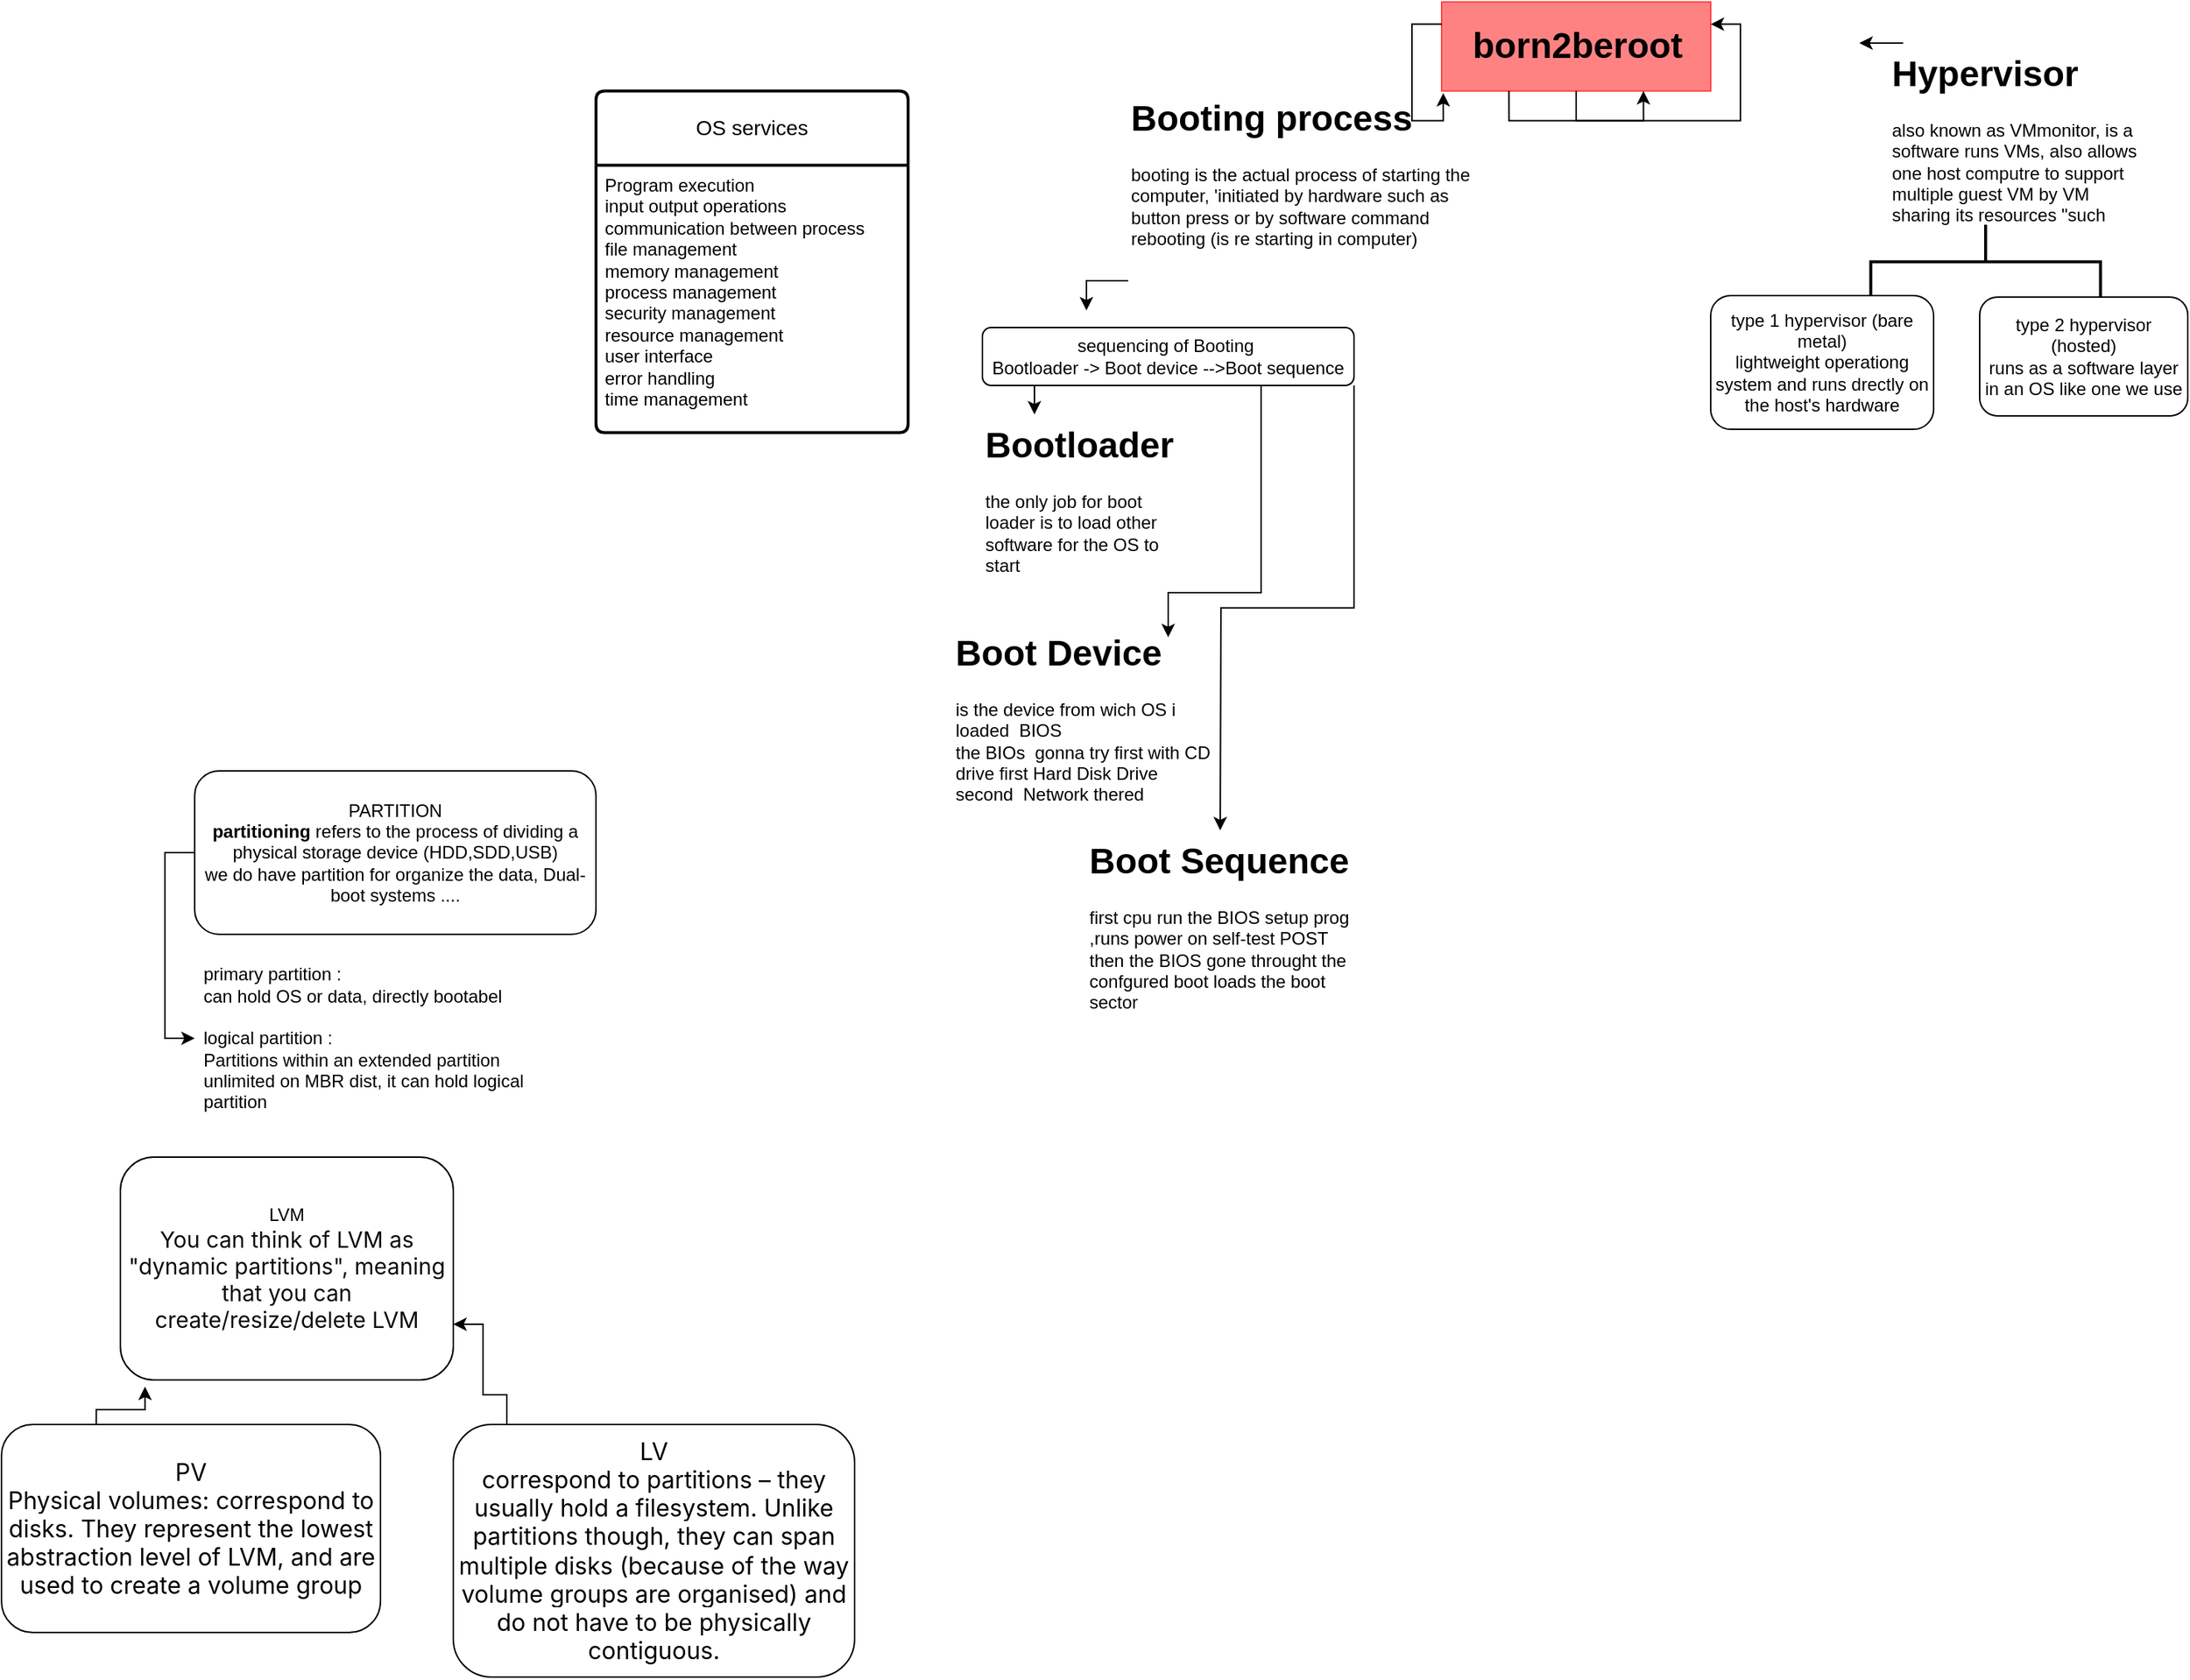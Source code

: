 <mxfile version="24.9.0">
  <diagram name="Page-1" id="ymozDGJ-2i05Y7NjnhMk">
    <mxGraphModel dx="2425" dy="1253" grid="1" gridSize="10" guides="1" tooltips="1" connect="1" arrows="1" fold="1" page="1" pageScale="1" pageWidth="827" pageHeight="1169" math="0" shadow="0">
      <root>
        <mxCell id="0" />
        <mxCell id="1" parent="0" />
        <mxCell id="IWxX4TDbYC2414TjXPea-5" value="born2beroot" style="text;strokeColor=#FF4242;fillColor=#FF8282;html=1;fontSize=24;fontStyle=1;verticalAlign=middle;align=center;" vertex="1" parent="1">
          <mxGeometry x="319" y="12.28" width="181" height="60" as="geometry" />
        </mxCell>
        <mxCell id="IWxX4TDbYC2414TjXPea-16" style="edgeStyle=orthogonalEdgeStyle;rounded=0;orthogonalLoop=1;jettySize=auto;html=1;exitX=0.056;exitY=0;exitDx=0;exitDy=0;exitPerimeter=0;" edge="1" parent="1" source="IWxX4TDbYC2414TjXPea-7">
          <mxGeometry relative="1" as="geometry">
            <mxPoint x="600" y="40" as="targetPoint" />
          </mxGeometry>
        </mxCell>
        <mxCell id="IWxX4TDbYC2414TjXPea-7" value="&lt;h1 style=&quot;margin-top: 0px;&quot;&gt;Hypervisor&lt;br&gt;&lt;/h1&gt;&lt;div&gt;also known as VMmonitor, is a software runs VMs, also allows one host computre to support multiple guest VM by VM sharing its resources &quot;such memory and processig&quot;&lt;/div&gt;" style="text;html=1;whiteSpace=wrap;overflow=hidden;rounded=0;shadow=1;" vertex="1" parent="1">
          <mxGeometry x="620" y="40" width="170" height="120" as="geometry" />
        </mxCell>
        <mxCell id="IWxX4TDbYC2414TjXPea-13" value="" style="strokeWidth=2;html=1;shape=mxgraph.flowchart.annotation_2;align=left;labelPosition=right;pointerEvents=1;rotation=90;" vertex="1" parent="1">
          <mxGeometry x="660" y="110" width="50" height="154.56" as="geometry" />
        </mxCell>
        <mxCell id="IWxX4TDbYC2414TjXPea-14" value="type 1 hypervisor (bare metal)&lt;div&gt;lightweight operationg system and runs drectly on the host&#39;s hardware&lt;/div&gt;" style="rounded=1;whiteSpace=wrap;html=1;" vertex="1" parent="1">
          <mxGeometry x="500" y="210" width="150" height="90" as="geometry" />
        </mxCell>
        <mxCell id="IWxX4TDbYC2414TjXPea-15" value="type 2 hypervisor (hosted)&lt;div&gt;runs as a software layer in an OS like one we use&lt;/div&gt;" style="rounded=1;whiteSpace=wrap;html=1;" vertex="1" parent="1">
          <mxGeometry x="681" y="211" width="140" height="80" as="geometry" />
        </mxCell>
        <mxCell id="IWxX4TDbYC2414TjXPea-29" style="edgeStyle=orthogonalEdgeStyle;rounded=0;orthogonalLoop=1;jettySize=auto;html=1;exitX=0;exitY=1;exitDx=0;exitDy=0;" edge="1" parent="1" source="IWxX4TDbYC2414TjXPea-18">
          <mxGeometry relative="1" as="geometry">
            <mxPoint x="80" y="220" as="targetPoint" />
          </mxGeometry>
        </mxCell>
        <mxCell id="IWxX4TDbYC2414TjXPea-18" value="&lt;h1 style=&quot;margin-top: 0px;&quot;&gt;Booting process&lt;/h1&gt;&lt;div&gt;booting is the actual process of starting the computer, &#39;initiated by hardware such as button press or by software command&lt;/div&gt;&lt;div&gt;rebooting (is re starting in computer)&lt;/div&gt;" style="text;html=1;whiteSpace=wrap;overflow=hidden;rounded=0;" vertex="1" parent="1">
          <mxGeometry x="108" y="70" width="231" height="130" as="geometry" />
        </mxCell>
        <mxCell id="IWxX4TDbYC2414TjXPea-23" style="edgeStyle=orthogonalEdgeStyle;rounded=0;orthogonalLoop=1;jettySize=auto;html=1;exitX=0.25;exitY=1;exitDx=0;exitDy=0;entryX=0.25;entryY=0;entryDx=0;entryDy=0;" edge="1" parent="1" source="IWxX4TDbYC2414TjXPea-20" target="IWxX4TDbYC2414TjXPea-22">
          <mxGeometry relative="1" as="geometry" />
        </mxCell>
        <mxCell id="IWxX4TDbYC2414TjXPea-24" style="edgeStyle=orthogonalEdgeStyle;rounded=0;orthogonalLoop=1;jettySize=auto;html=1;exitX=0.75;exitY=1;exitDx=0;exitDy=0;" edge="1" parent="1" source="IWxX4TDbYC2414TjXPea-20">
          <mxGeometry relative="1" as="geometry">
            <mxPoint x="135" y="440" as="targetPoint" />
            <Array as="points">
              <mxPoint x="197" y="410" />
              <mxPoint x="135" y="410" />
            </Array>
          </mxGeometry>
        </mxCell>
        <mxCell id="IWxX4TDbYC2414TjXPea-26" style="edgeStyle=orthogonalEdgeStyle;rounded=0;orthogonalLoop=1;jettySize=auto;html=1;exitX=1;exitY=1;exitDx=0;exitDy=0;" edge="1" parent="1" source="IWxX4TDbYC2414TjXPea-20">
          <mxGeometry relative="1" as="geometry">
            <mxPoint x="170" y="570" as="targetPoint" />
          </mxGeometry>
        </mxCell>
        <mxCell id="IWxX4TDbYC2414TjXPea-20" value="sequencing of Booting&amp;nbsp;&lt;div&gt;Bootloader -&amp;gt; Boot device --&amp;gt;Boot sequence&lt;/div&gt;" style="rounded=1;whiteSpace=wrap;html=1;" vertex="1" parent="1">
          <mxGeometry x="10" y="231.5" width="250" height="39" as="geometry" />
        </mxCell>
        <mxCell id="IWxX4TDbYC2414TjXPea-22" value="&lt;h1 style=&quot;margin-top: 0px;&quot;&gt;Bootloader&lt;/h1&gt;&lt;div&gt;the only job for boot loader is to load other software for the OS to start&lt;/div&gt;" style="text;html=1;whiteSpace=wrap;overflow=hidden;rounded=0;" vertex="1" parent="1">
          <mxGeometry x="10" y="290" width="140" height="110" as="geometry" />
        </mxCell>
        <mxCell id="IWxX4TDbYC2414TjXPea-25" value="&lt;h1 style=&quot;margin-top: 0px;&quot;&gt;&lt;span style=&quot;background-color: initial;&quot;&gt;Boot Device&lt;/span&gt;&lt;br&gt;&lt;/h1&gt;&lt;div&gt;&lt;span style=&quot;background-color: initial;&quot;&gt;is the device from wich OS i loaded&amp;nbsp; BIOS&lt;/span&gt;&lt;/div&gt;&lt;div&gt;&lt;span style=&quot;background-color: initial;&quot;&gt;the BIOs&amp;nbsp; gonna try first with CD drive first Hard Disk Drive second&amp;nbsp; Network thered&lt;/span&gt;&lt;/div&gt;" style="text;html=1;whiteSpace=wrap;overflow=hidden;rounded=0;" vertex="1" parent="1">
          <mxGeometry x="-10" y="430" width="180" height="120" as="geometry" />
        </mxCell>
        <mxCell id="IWxX4TDbYC2414TjXPea-28" value="&lt;h1 style=&quot;margin-top: 0px;&quot;&gt;Boot Sequence&lt;/h1&gt;&lt;div&gt;first cpu run the BIOS setup prog&lt;/div&gt;&lt;div&gt;,runs power on self-test POST then the BIOS gone throught the confgured boot loads the boot sector&amp;nbsp;&lt;/div&gt;" style="text;html=1;whiteSpace=wrap;overflow=hidden;rounded=0;" vertex="1" parent="1">
          <mxGeometry x="80" y="570" width="180" height="120" as="geometry" />
        </mxCell>
        <mxCell id="IWxX4TDbYC2414TjXPea-36" value="OS services" style="swimlane;childLayout=stackLayout;horizontal=1;startSize=50;horizontalStack=0;rounded=1;fontSize=14;fontStyle=0;strokeWidth=2;resizeParent=0;resizeLast=1;shadow=0;dashed=0;align=center;arcSize=4;whiteSpace=wrap;html=1;" vertex="1" parent="1">
          <mxGeometry x="-250" y="72.28" width="210" height="230" as="geometry" />
        </mxCell>
        <mxCell id="IWxX4TDbYC2414TjXPea-37" value="Program execution&amp;nbsp;&lt;div&gt;input output operations&lt;/div&gt;&lt;div&gt;communication between process&lt;/div&gt;&lt;div&gt;file management&amp;nbsp;&lt;/div&gt;&lt;div&gt;memory management&lt;/div&gt;&lt;div&gt;process management&amp;nbsp;&lt;/div&gt;&lt;div&gt;security management&amp;nbsp;&lt;/div&gt;&lt;div&gt;resource management&lt;/div&gt;&lt;div&gt;user interface&lt;/div&gt;&lt;div&gt;error handling&lt;/div&gt;&lt;div&gt;time management&lt;/div&gt;" style="align=left;strokeColor=none;fillColor=none;spacingLeft=4;fontSize=12;verticalAlign=top;resizable=0;rotatable=0;part=1;html=1;" vertex="1" parent="IWxX4TDbYC2414TjXPea-36">
          <mxGeometry y="50" width="210" height="180" as="geometry" />
        </mxCell>
        <mxCell id="IWxX4TDbYC2414TjXPea-41" style="edgeStyle=orthogonalEdgeStyle;rounded=0;orthogonalLoop=1;jettySize=auto;html=1;exitX=0.5;exitY=1;exitDx=0;exitDy=0;entryX=1;entryY=0.25;entryDx=0;entryDy=0;" edge="1" parent="1" source="IWxX4TDbYC2414TjXPea-5" target="IWxX4TDbYC2414TjXPea-5">
          <mxGeometry relative="1" as="geometry" />
        </mxCell>
        <mxCell id="IWxX4TDbYC2414TjXPea-42" style="edgeStyle=orthogonalEdgeStyle;rounded=0;orthogonalLoop=1;jettySize=auto;html=1;exitX=0.25;exitY=1;exitDx=0;exitDy=0;entryX=0.75;entryY=1;entryDx=0;entryDy=0;" edge="1" parent="1" source="IWxX4TDbYC2414TjXPea-5" target="IWxX4TDbYC2414TjXPea-5">
          <mxGeometry relative="1" as="geometry" />
        </mxCell>
        <mxCell id="IWxX4TDbYC2414TjXPea-52" value="primary partition :&lt;div&gt;can hold OS or data, directly bootabel&lt;/div&gt;&lt;div&gt;&lt;br&gt;&lt;/div&gt;&lt;div&gt;logical partition :&lt;/div&gt;&lt;div&gt;Partitions within an extended partition&amp;nbsp;&lt;/div&gt;&lt;div&gt;unlimited on MBR dist, it can hold logical partition&lt;/div&gt;" style="text;strokeColor=none;fillColor=none;align=left;verticalAlign=middle;spacingLeft=4;spacingRight=4;overflow=hidden;points=[[0,0.5],[1,0.5]];portConstraint=eastwest;rotatable=0;whiteSpace=wrap;html=1;" vertex="1" parent="1">
          <mxGeometry x="-520" y="650" width="270" height="120" as="geometry" />
        </mxCell>
        <mxCell id="IWxX4TDbYC2414TjXPea-55" style="edgeStyle=orthogonalEdgeStyle;rounded=0;orthogonalLoop=1;jettySize=auto;html=1;exitX=0;exitY=0.5;exitDx=0;exitDy=0;entryX=0;entryY=0.5;entryDx=0;entryDy=0;" edge="1" parent="1" source="IWxX4TDbYC2414TjXPea-53" target="IWxX4TDbYC2414TjXPea-52">
          <mxGeometry relative="1" as="geometry" />
        </mxCell>
        <mxCell id="IWxX4TDbYC2414TjXPea-53" value="&lt;div&gt;PARTITION&lt;/div&gt;&lt;div&gt;&lt;strong&gt;partitioning&lt;/strong&gt;&amp;nbsp;refers to the process of dividing a physical storage device (HDD,SDD,USB)&lt;br&gt;&lt;/div&gt;&lt;div&gt;we do have partition for organize the data, Dual-boot systems ....&lt;/div&gt;" style="rounded=1;whiteSpace=wrap;html=1;" vertex="1" parent="1">
          <mxGeometry x="-520" y="530" width="270" height="110" as="geometry" />
        </mxCell>
        <mxCell id="IWxX4TDbYC2414TjXPea-56" value="&lt;div&gt;LVM&lt;/div&gt;&lt;div&gt;&lt;span style=&quot;color: rgb(12, 13, 14); font-family: -apple-system, &amp;quot;system-ui&amp;quot;, &amp;quot;Segoe UI Adjusted&amp;quot;, &amp;quot;Segoe UI&amp;quot;, &amp;quot;Liberation Sans&amp;quot;, sans-serif; font-size: 15px; text-align: left; background-color: rgb(255, 255, 255);&quot;&gt;You can think of LVM as &quot;dynamic partitions&quot;, meaning that you can create/resize/delete LVM&lt;/span&gt;&lt;br&gt;&lt;/div&gt;" style="rounded=1;whiteSpace=wrap;html=1;" vertex="1" parent="1">
          <mxGeometry x="-570" y="790" width="224" height="150" as="geometry" />
        </mxCell>
        <mxCell id="IWxX4TDbYC2414TjXPea-60" value="&lt;div&gt;&lt;span style=&quot;font-family: &amp;quot;Ubuntu variable&amp;quot;, Ubuntu, -apple-system, &amp;quot;Segoe UI&amp;quot;, Roboto, Oxygen, Cantarell, &amp;quot;Fira Sans&amp;quot;, &amp;quot;Droid Sans&amp;quot;, &amp;quot;Helvetica Neue&amp;quot;, sans-serif; font-size: 16px; text-align: left; white-space: pretty; background-color: rgb(255, 255, 255); box-sizing: inherit;&quot;&gt;PV&lt;/span&gt;&lt;/div&gt;&lt;span style=&quot;font-family: &amp;quot;Ubuntu variable&amp;quot;, Ubuntu, -apple-system, &amp;quot;Segoe UI&amp;quot;, Roboto, Oxygen, Cantarell, &amp;quot;Fira Sans&amp;quot;, &amp;quot;Droid Sans&amp;quot;, &amp;quot;Helvetica Neue&amp;quot;, sans-serif; font-size: 16px; text-align: left; white-space: pretty; background-color: rgb(255, 255, 255); box-sizing: inherit;&quot;&gt;Physical volumes&lt;/span&gt;&lt;span style=&quot;font-family: &amp;quot;Ubuntu variable&amp;quot;, Ubuntu, -apple-system, &amp;quot;Segoe UI&amp;quot;, Roboto, Oxygen, Cantarell, &amp;quot;Fira Sans&amp;quot;, &amp;quot;Droid Sans&amp;quot;, &amp;quot;Helvetica Neue&amp;quot;, sans-serif; font-size: 16px; text-align: left; white-space: pretty; background-color: rgb(255, 255, 255);&quot;&gt;: correspond to disks. They represent the lowest abstraction level of LVM, and are used to create a volume group&lt;/span&gt;" style="rounded=1;whiteSpace=wrap;html=1;" vertex="1" parent="1">
          <mxGeometry x="-650" y="970" width="255" height="140" as="geometry" />
        </mxCell>
        <mxCell id="IWxX4TDbYC2414TjXPea-61" style="edgeStyle=orthogonalEdgeStyle;rounded=0;orthogonalLoop=1;jettySize=auto;html=1;exitX=0.25;exitY=0;exitDx=0;exitDy=0;entryX=0.074;entryY=1.03;entryDx=0;entryDy=0;entryPerimeter=0;" edge="1" parent="1" source="IWxX4TDbYC2414TjXPea-60" target="IWxX4TDbYC2414TjXPea-56">
          <mxGeometry relative="1" as="geometry">
            <Array as="points">
              <mxPoint x="-586" y="960" />
              <mxPoint x="-553" y="960" />
            </Array>
          </mxGeometry>
        </mxCell>
        <mxCell id="IWxX4TDbYC2414TjXPea-65" style="edgeStyle=orthogonalEdgeStyle;rounded=0;orthogonalLoop=1;jettySize=auto;html=1;exitX=0.25;exitY=0;exitDx=0;exitDy=0;entryX=1;entryY=0.75;entryDx=0;entryDy=0;" edge="1" parent="1" source="IWxX4TDbYC2414TjXPea-62" target="IWxX4TDbYC2414TjXPea-56">
          <mxGeometry relative="1" as="geometry">
            <Array as="points">
              <mxPoint x="-310" y="970" />
              <mxPoint x="-310" y="950" />
              <mxPoint x="-326" y="950" />
              <mxPoint x="-326" y="903" />
            </Array>
          </mxGeometry>
        </mxCell>
        <mxCell id="IWxX4TDbYC2414TjXPea-62" value="&lt;div&gt;&lt;span style=&quot;font-family: &amp;quot;Ubuntu variable&amp;quot;, Ubuntu, -apple-system, &amp;quot;Segoe UI&amp;quot;, Roboto, Oxygen, Cantarell, &amp;quot;Fira Sans&amp;quot;, &amp;quot;Droid Sans&amp;quot;, &amp;quot;Helvetica Neue&amp;quot;, sans-serif; font-size: 16px; text-align: left; white-space: pretty; background-color: rgb(255, 255, 255);&quot;&gt;LV&lt;/span&gt;&lt;/div&gt;&lt;span style=&quot;font-family: &amp;quot;Ubuntu variable&amp;quot;, Ubuntu, -apple-system, &amp;quot;Segoe UI&amp;quot;, Roboto, Oxygen, Cantarell, &amp;quot;Fira Sans&amp;quot;, &amp;quot;Droid Sans&amp;quot;, &amp;quot;Helvetica Neue&amp;quot;, sans-serif; font-size: 16px; text-align: left; white-space: pretty; background-color: rgb(255, 255, 255);&quot;&gt;correspond to partitions – they usually hold a filesystem. Unlike partitions though, they can span multiple disks (because of the way volume groups are organised) and do not have to be physically contiguous.&lt;/span&gt;" style="rounded=1;whiteSpace=wrap;html=1;" vertex="1" parent="1">
          <mxGeometry x="-346" y="970" width="270" height="170" as="geometry" />
        </mxCell>
        <mxCell id="IWxX4TDbYC2414TjXPea-66" style="edgeStyle=orthogonalEdgeStyle;rounded=0;orthogonalLoop=1;jettySize=auto;html=1;exitX=0;exitY=0.25;exitDx=0;exitDy=0;entryX=0.918;entryY=0.028;entryDx=0;entryDy=0;entryPerimeter=0;" edge="1" parent="1" source="IWxX4TDbYC2414TjXPea-5" target="IWxX4TDbYC2414TjXPea-18">
          <mxGeometry relative="1" as="geometry" />
        </mxCell>
      </root>
    </mxGraphModel>
  </diagram>
</mxfile>
